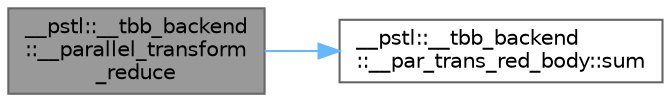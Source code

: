 digraph "__pstl::__tbb_backend::__parallel_transform_reduce"
{
 // LATEX_PDF_SIZE
  bgcolor="transparent";
  edge [fontname=Helvetica,fontsize=10,labelfontname=Helvetica,labelfontsize=10];
  node [fontname=Helvetica,fontsize=10,shape=box,height=0.2,width=0.4];
  rankdir="LR";
  Node1 [id="Node000001",label="__pstl::__tbb_backend\l::__parallel_transform\l_reduce",height=0.2,width=0.4,color="gray40", fillcolor="grey60", style="filled", fontcolor="black",tooltip=" "];
  Node1 -> Node2 [id="edge1_Node000001_Node000002",color="steelblue1",style="solid",tooltip=" "];
  Node2 [id="Node000002",label="__pstl::__tbb_backend\l::__par_trans_red_body::sum",height=0.2,width=0.4,color="grey40", fillcolor="white", style="filled",URL="$struct____pstl_1_1____tbb__backend_1_1____par__trans__red__body.html#aa826d7427f4c941478263f1f4e08d607",tooltip=" "];
}
